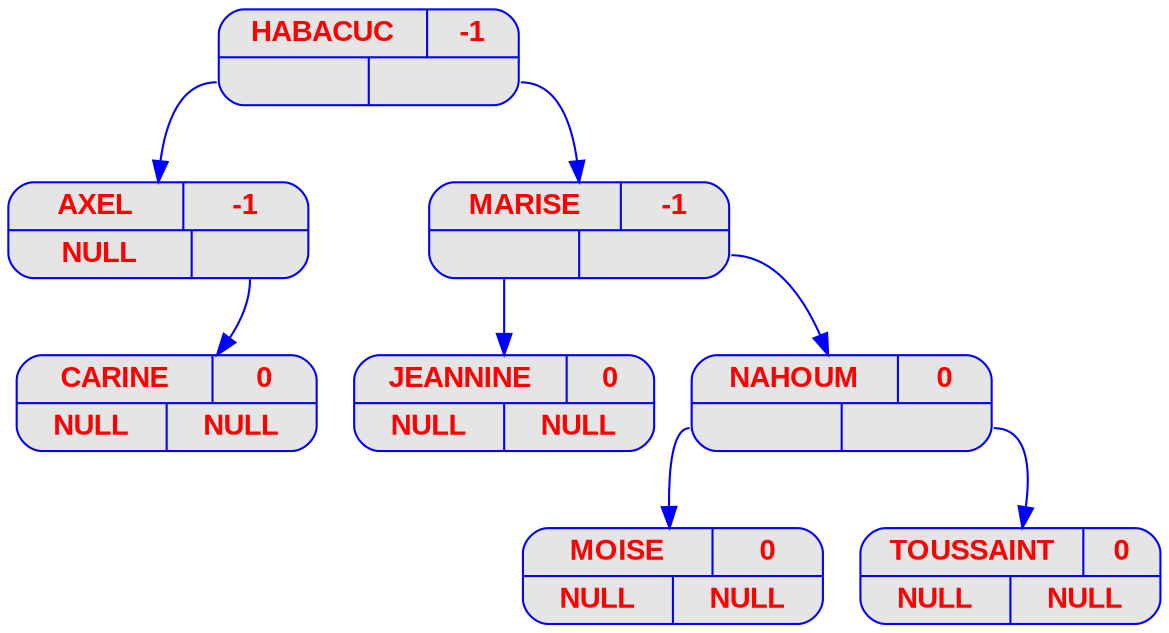 digraph  {
	node [
		fontname  = "Arial bold" 
		fontsize  = "14"
		fontcolor = "red"
		style     = "rounded, filled"
		shape     = "record"
		fillcolor = "grey90"
		color     = "blue"
		width     = "2"
	]

	edge [
		color     = "blue"
	]

	HABACUC
 [label = "{{<c> HABACUC
 | <b> -1}| { <g> | <d>}}"];
	HABACUC
:g -> AXEL
;
	AXEL
 [label = "{{<c> AXEL
 | <b> -1}| { <g> | <d>}}"];
	AXEL
 [label = "{{<c> AXEL
 | <b> -1}| { <g> NULL | <d> }}"];
	AXEL
:d -> CARINE
;
	CARINE
 [label = "{{<c> CARINE
 | <b> 0}| { <g> | <d>}}"];
	CARINE
 [label = "{{<c> CARINE
 | <b> 0}| { <g> NULL | <d> NULL}}"];
	HABACUC
:d -> MARISE
;
	MARISE
 [label = "{{<c> MARISE
 | <b> -1}| { <g> | <d>}}"];
	MARISE
:g -> JEANNINE
;
	JEANNINE
 [label = "{{<c> JEANNINE
 | <b> 0}| { <g> | <d>}}"];
	JEANNINE
 [label = "{{<c> JEANNINE
 | <b> 0}| { <g> NULL | <d> NULL}}"];
	MARISE
:d -> NAHOUM
;
	NAHOUM
 [label = "{{<c> NAHOUM
 | <b> 0}| { <g> | <d>}}"];
	NAHOUM
:g -> MOISE
;
	MOISE
 [label = "{{<c> MOISE
 | <b> 0}| { <g> | <d>}}"];
	MOISE
 [label = "{{<c> MOISE
 | <b> 0}| { <g> NULL | <d> NULL}}"];
	NAHOUM
:d -> TOUSSAINT
;
	TOUSSAINT
 [label = "{{<c> TOUSSAINT
 | <b> 0}| { <g> | <d>}}"];
	TOUSSAINT
 [label = "{{<c> TOUSSAINT
 | <b> 0}| { <g> NULL | <d> NULL}}"];
}

